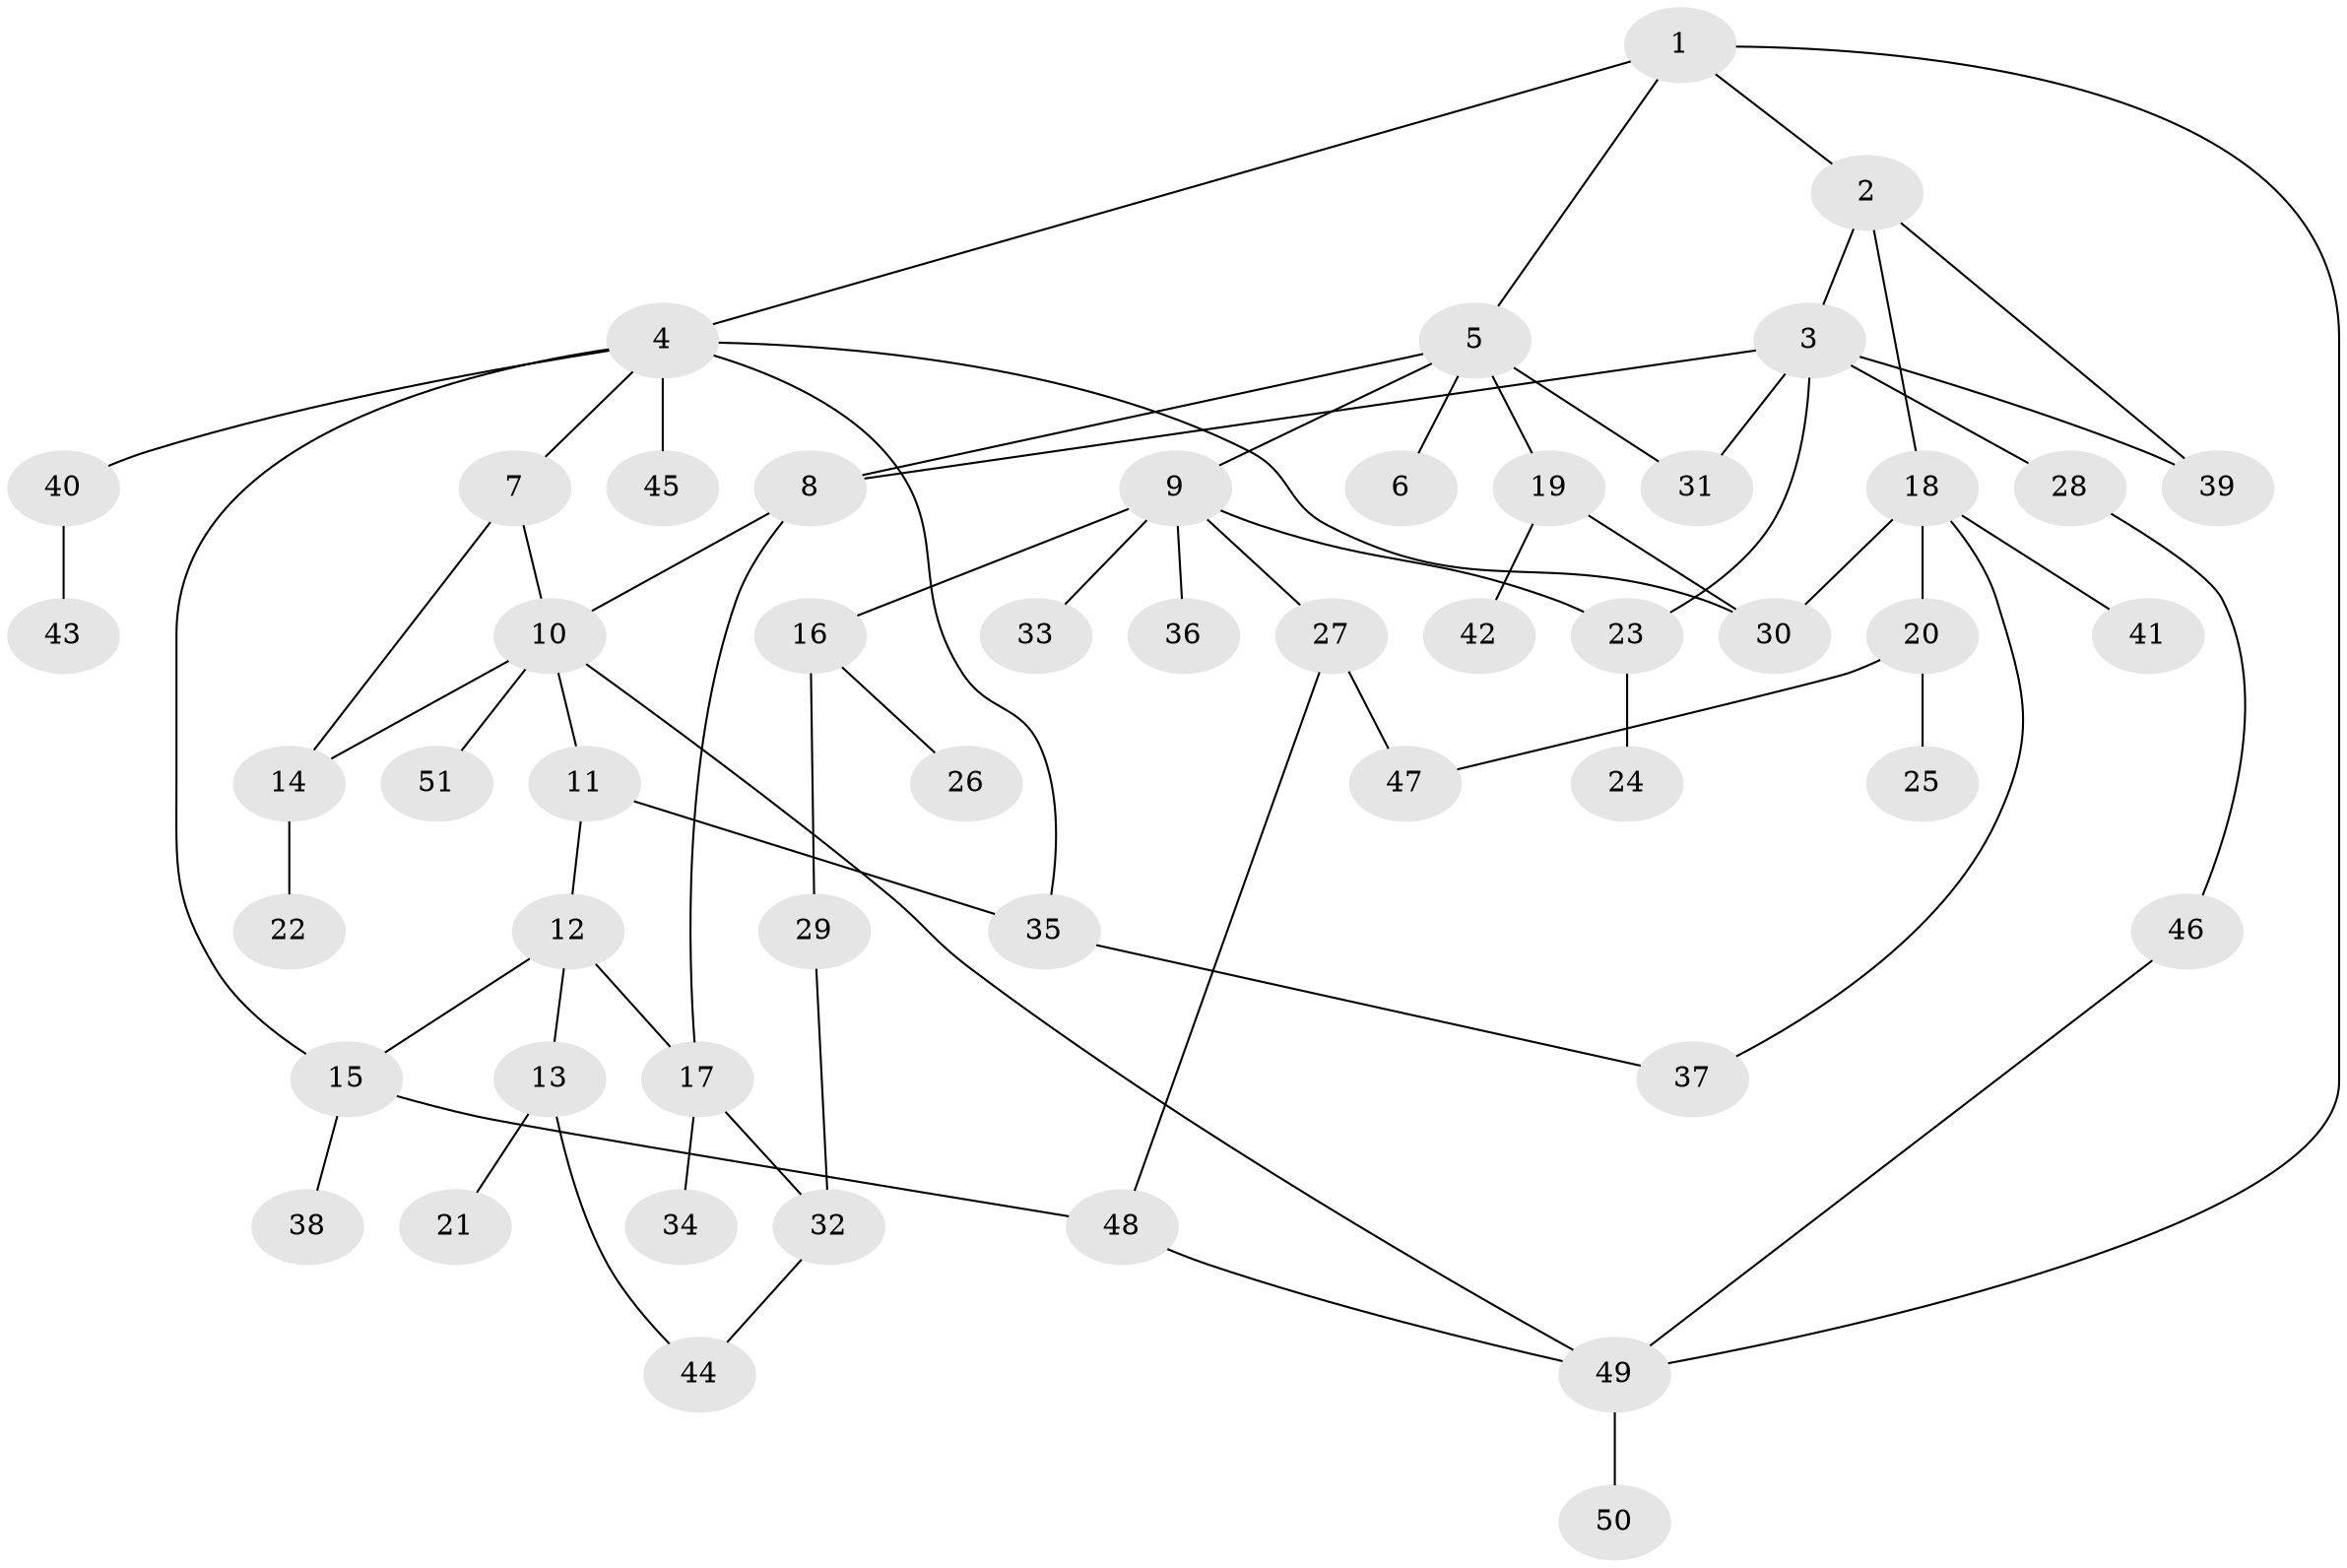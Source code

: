 // Generated by graph-tools (version 1.1) at 2025/49/03/09/25 03:49:25]
// undirected, 51 vertices, 69 edges
graph export_dot {
graph [start="1"]
  node [color=gray90,style=filled];
  1;
  2;
  3;
  4;
  5;
  6;
  7;
  8;
  9;
  10;
  11;
  12;
  13;
  14;
  15;
  16;
  17;
  18;
  19;
  20;
  21;
  22;
  23;
  24;
  25;
  26;
  27;
  28;
  29;
  30;
  31;
  32;
  33;
  34;
  35;
  36;
  37;
  38;
  39;
  40;
  41;
  42;
  43;
  44;
  45;
  46;
  47;
  48;
  49;
  50;
  51;
  1 -- 2;
  1 -- 4;
  1 -- 5;
  1 -- 49;
  2 -- 3;
  2 -- 18;
  2 -- 39;
  3 -- 8;
  3 -- 28;
  3 -- 31;
  3 -- 39;
  3 -- 23;
  4 -- 7;
  4 -- 40;
  4 -- 45;
  4 -- 15;
  4 -- 30;
  4 -- 35;
  5 -- 6;
  5 -- 9;
  5 -- 19;
  5 -- 31;
  5 -- 8;
  7 -- 10;
  7 -- 14;
  8 -- 17;
  8 -- 10;
  9 -- 16;
  9 -- 23;
  9 -- 27;
  9 -- 33;
  9 -- 36;
  10 -- 11;
  10 -- 14;
  10 -- 51;
  10 -- 49;
  11 -- 12;
  11 -- 35;
  12 -- 13;
  12 -- 15;
  12 -- 17;
  13 -- 21;
  13 -- 44;
  14 -- 22;
  15 -- 38;
  15 -- 48;
  16 -- 26;
  16 -- 29;
  17 -- 34;
  17 -- 32;
  18 -- 20;
  18 -- 30;
  18 -- 37;
  18 -- 41;
  19 -- 42;
  19 -- 30;
  20 -- 25;
  20 -- 47;
  23 -- 24;
  27 -- 48;
  27 -- 47;
  28 -- 46;
  29 -- 32;
  32 -- 44;
  35 -- 37;
  40 -- 43;
  46 -- 49;
  48 -- 49;
  49 -- 50;
}
